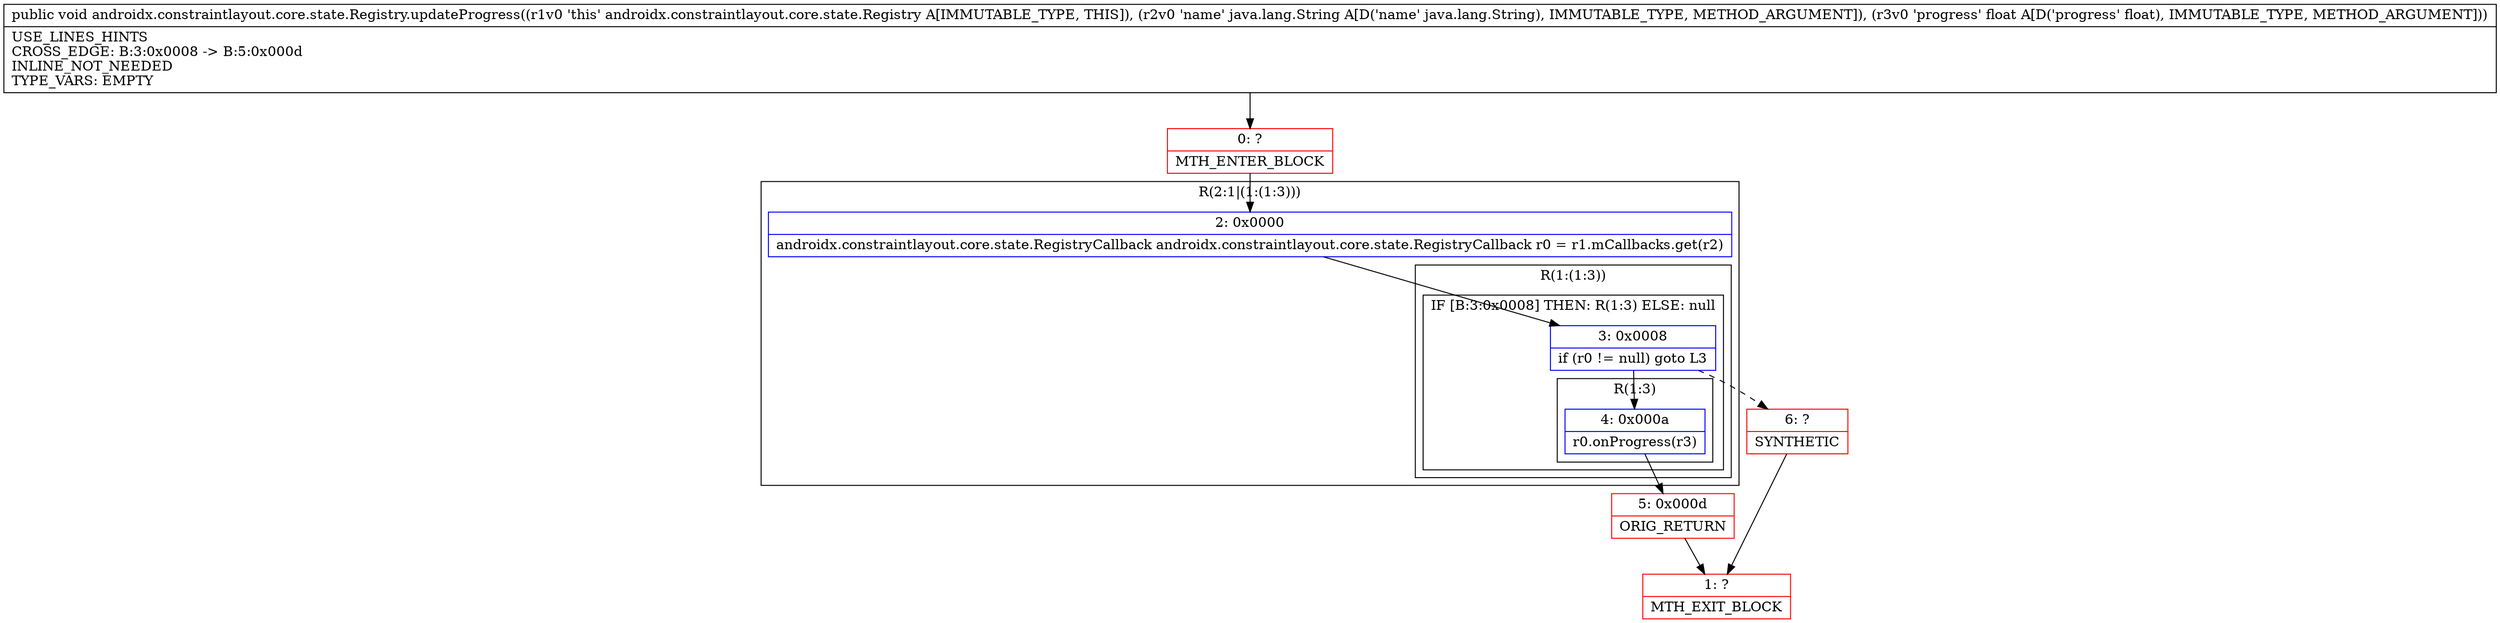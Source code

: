 digraph "CFG forandroidx.constraintlayout.core.state.Registry.updateProgress(Ljava\/lang\/String;F)V" {
subgraph cluster_Region_1071196278 {
label = "R(2:1|(1:(1:3)))";
node [shape=record,color=blue];
Node_2 [shape=record,label="{2\:\ 0x0000|androidx.constraintlayout.core.state.RegistryCallback androidx.constraintlayout.core.state.RegistryCallback r0 = r1.mCallbacks.get(r2)\l}"];
subgraph cluster_Region_1621516805 {
label = "R(1:(1:3))";
node [shape=record,color=blue];
subgraph cluster_IfRegion_66085805 {
label = "IF [B:3:0x0008] THEN: R(1:3) ELSE: null";
node [shape=record,color=blue];
Node_3 [shape=record,label="{3\:\ 0x0008|if (r0 != null) goto L3\l}"];
subgraph cluster_Region_62450934 {
label = "R(1:3)";
node [shape=record,color=blue];
Node_4 [shape=record,label="{4\:\ 0x000a|r0.onProgress(r3)\l}"];
}
}
}
}
Node_0 [shape=record,color=red,label="{0\:\ ?|MTH_ENTER_BLOCK\l}"];
Node_5 [shape=record,color=red,label="{5\:\ 0x000d|ORIG_RETURN\l}"];
Node_1 [shape=record,color=red,label="{1\:\ ?|MTH_EXIT_BLOCK\l}"];
Node_6 [shape=record,color=red,label="{6\:\ ?|SYNTHETIC\l}"];
MethodNode[shape=record,label="{public void androidx.constraintlayout.core.state.Registry.updateProgress((r1v0 'this' androidx.constraintlayout.core.state.Registry A[IMMUTABLE_TYPE, THIS]), (r2v0 'name' java.lang.String A[D('name' java.lang.String), IMMUTABLE_TYPE, METHOD_ARGUMENT]), (r3v0 'progress' float A[D('progress' float), IMMUTABLE_TYPE, METHOD_ARGUMENT]))  | USE_LINES_HINTS\lCROSS_EDGE: B:3:0x0008 \-\> B:5:0x000d\lINLINE_NOT_NEEDED\lTYPE_VARS: EMPTY\l}"];
MethodNode -> Node_0;Node_2 -> Node_3;
Node_3 -> Node_4;
Node_3 -> Node_6[style=dashed];
Node_4 -> Node_5;
Node_0 -> Node_2;
Node_5 -> Node_1;
Node_6 -> Node_1;
}

